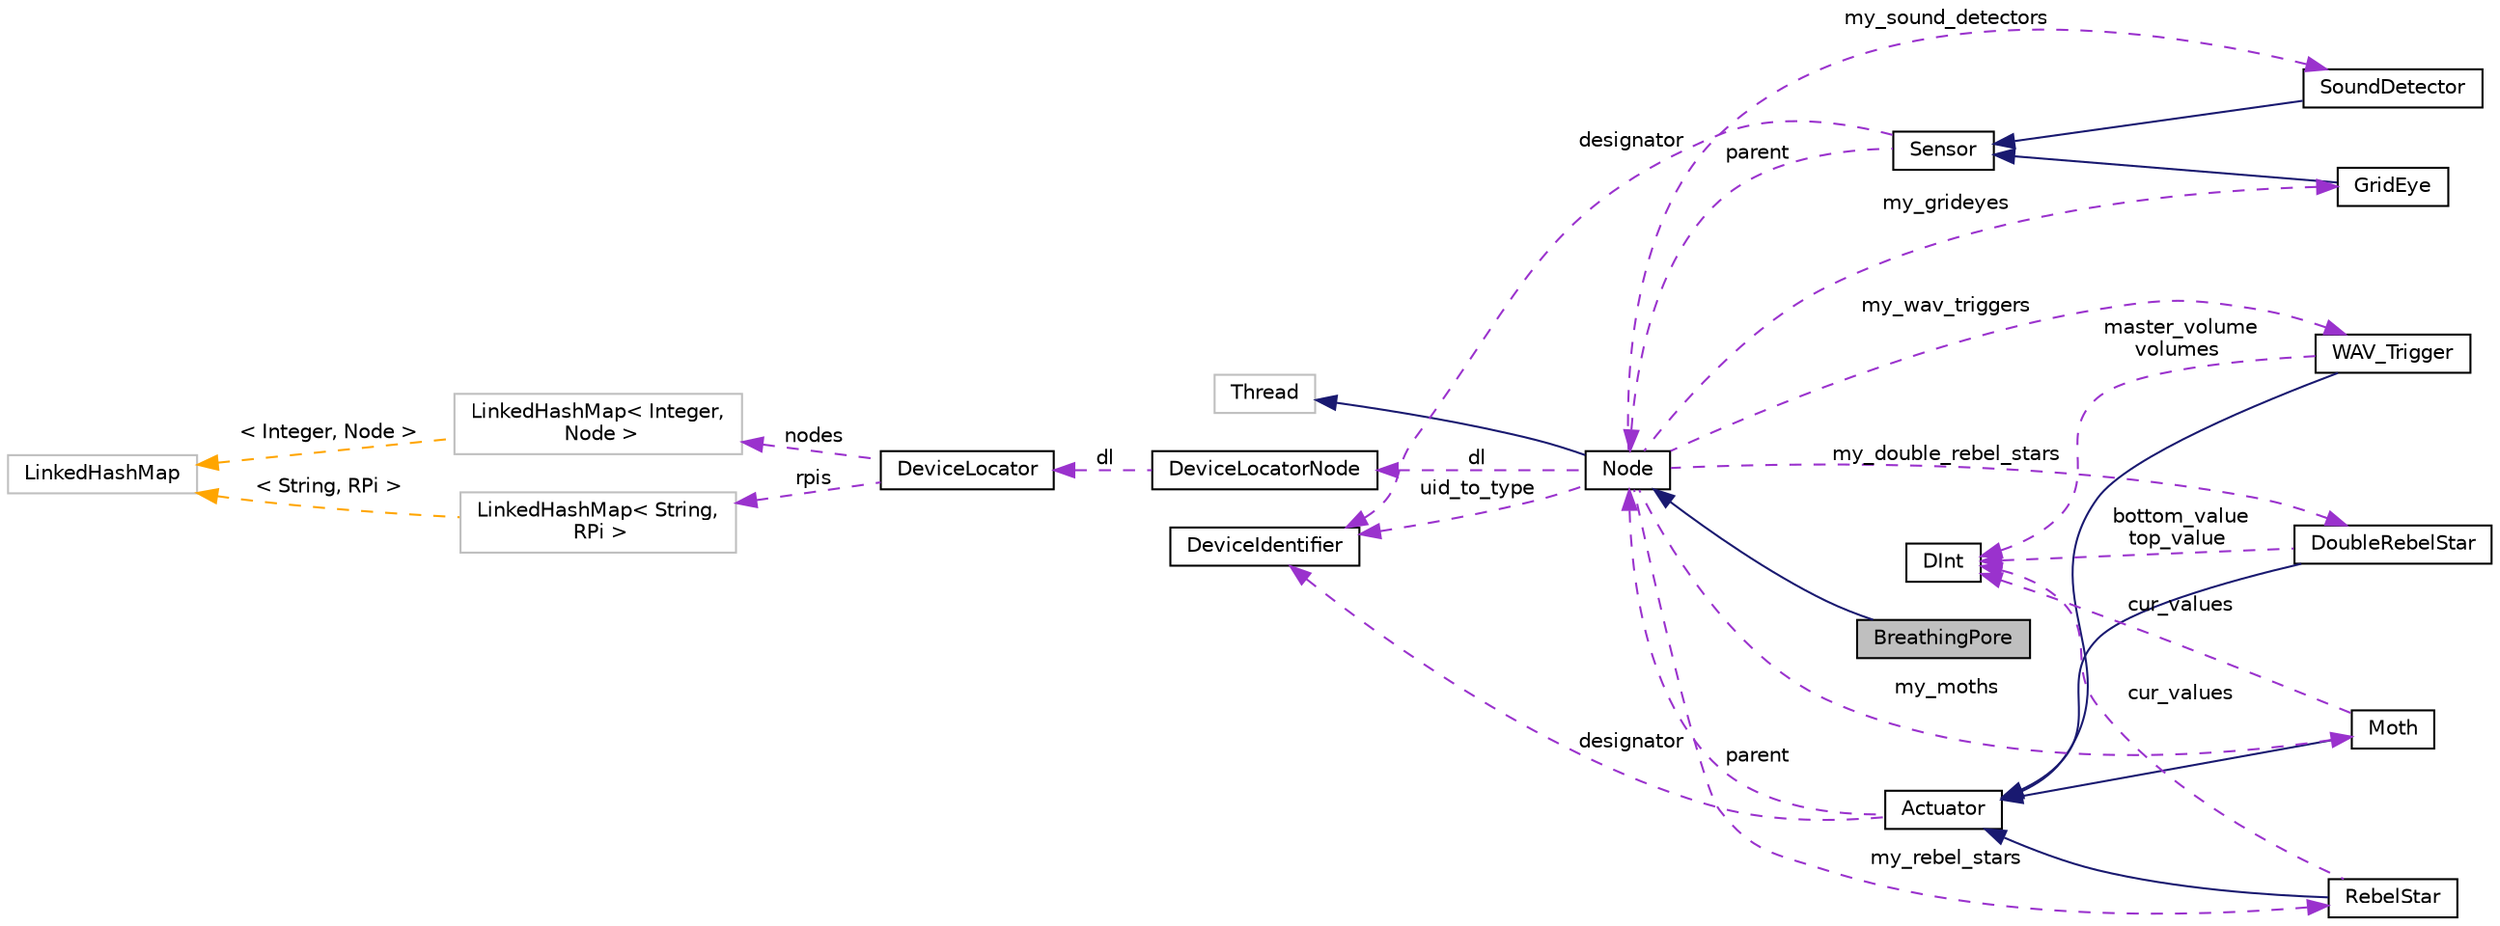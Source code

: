 digraph "BreathingPore"
{
 // INTERACTIVE_SVG=YES
 // LATEX_PDF_SIZE
  edge [fontname="Helvetica",fontsize="10",labelfontname="Helvetica",labelfontsize="10"];
  node [fontname="Helvetica",fontsize="10",shape=record];
  rankdir="LR";
  Node3 [label="BreathingPore",height=0.2,width=0.4,color="black", fillcolor="grey75", style="filled", fontcolor="black",tooltip=" "];
  Node4 -> Node3 [dir="back",color="midnightblue",fontsize="10",style="solid",fontname="Helvetica"];
  Node4 [label="Node",height=0.2,width=0.4,color="black", fillcolor="white", style="filled",URL="$class_node.html",tooltip=" "];
  Node5 -> Node4 [dir="back",color="midnightblue",fontsize="10",style="solid",fontname="Helvetica"];
  Node5 [label="Thread",height=0.2,width=0.4,color="grey75", fillcolor="white", style="filled",tooltip=" "];
  Node6 -> Node4 [dir="back",color="darkorchid3",fontsize="10",style="dashed",label=" my_sound_detectors" ,fontname="Helvetica"];
  Node6 [label="SoundDetector",height=0.2,width=0.4,color="black", fillcolor="white", style="filled",URL="$class_sound_detector.html",tooltip="Processing sensor class to create virtual Sound Detector extending Sensor."];
  Node7 -> Node6 [dir="back",color="midnightblue",fontsize="10",style="solid",fontname="Helvetica"];
  Node7 [label="Sensor",height=0.2,width=0.4,color="black", fillcolor="white", style="filled",URL="$class_sensor.html",tooltip="Processing sensor class to create virtual sensors. Abstract so the specific sensors can expand on bas..."];
  Node4 -> Node7 [dir="back",color="darkorchid3",fontsize="10",style="dashed",label=" parent" ,fontname="Helvetica"];
  Node8 -> Node7 [dir="back",color="darkorchid3",fontsize="10",style="dashed",label=" designator" ,fontname="Helvetica"];
  Node8 [label="DeviceIdentifier",height=0.2,width=0.4,color="black", fillcolor="white", style="filled",URL="$class_device_identifier.html",tooltip=" "];
  Node9 -> Node4 [dir="back",color="darkorchid3",fontsize="10",style="dashed",label=" my_rebel_stars" ,fontname="Helvetica"];
  Node9 [label="RebelStar",height=0.2,width=0.4,color="black", fillcolor="white", style="filled",URL="$class_rebel_star.html",tooltip=" "];
  Node10 -> Node9 [dir="back",color="midnightblue",fontsize="10",style="solid",fontname="Helvetica"];
  Node10 [label="Actuator",height=0.2,width=0.4,color="black", fillcolor="white", style="filled",URL="$class_actuator.html",tooltip="superclass for actuators, all actuators inherit from this."];
  Node4 -> Node10 [dir="back",color="darkorchid3",fontsize="10",style="dashed",label=" parent" ,fontname="Helvetica"];
  Node8 -> Node10 [dir="back",color="darkorchid3",fontsize="10",style="dashed",label=" designator" ,fontname="Helvetica"];
  Node11 -> Node9 [dir="back",color="darkorchid3",fontsize="10",style="dashed",label=" cur_values" ,fontname="Helvetica"];
  Node11 [label="DInt",height=0.2,width=0.4,color="black", fillcolor="white", style="filled",URL="$class_d_int.html",tooltip=" "];
  Node12 -> Node4 [dir="back",color="darkorchid3",fontsize="10",style="dashed",label=" my_grideyes" ,fontname="Helvetica"];
  Node12 [label="GridEye",height=0.2,width=0.4,color="black", fillcolor="white", style="filled",URL="$class_grid_eye.html",tooltip=" "];
  Node7 -> Node12 [dir="back",color="midnightblue",fontsize="10",style="solid",fontname="Helvetica"];
  Node13 -> Node4 [dir="back",color="darkorchid3",fontsize="10",style="dashed",label=" my_wav_triggers" ,fontname="Helvetica"];
  Node13 [label="WAV_Trigger",height=0.2,width=0.4,color="black", fillcolor="white", style="filled",URL="$class_w_a_v___trigger.html",tooltip="The virtual wav trigger class."];
  Node10 -> Node13 [dir="back",color="midnightblue",fontsize="10",style="solid",fontname="Helvetica"];
  Node11 -> Node13 [dir="back",color="darkorchid3",fontsize="10",style="dashed",label=" master_volume\nvolumes" ,fontname="Helvetica"];
  Node14 -> Node4 [dir="back",color="darkorchid3",fontsize="10",style="dashed",label=" my_double_rebel_stars" ,fontname="Helvetica"];
  Node14 [label="DoubleRebelStar",height=0.2,width=0.4,color="black", fillcolor="white", style="filled",URL="$class_double_rebel_star.html",tooltip=" "];
  Node10 -> Node14 [dir="back",color="midnightblue",fontsize="10",style="solid",fontname="Helvetica"];
  Node11 -> Node14 [dir="back",color="darkorchid3",fontsize="10",style="dashed",label=" bottom_value\ntop_value" ,fontname="Helvetica"];
  Node15 -> Node4 [dir="back",color="darkorchid3",fontsize="10",style="dashed",label=" my_moths" ,fontname="Helvetica"];
  Node15 [label="Moth",height=0.2,width=0.4,color="black", fillcolor="white", style="filled",URL="$class_moth.html",tooltip=" "];
  Node10 -> Node15 [dir="back",color="midnightblue",fontsize="10",style="solid",fontname="Helvetica"];
  Node11 -> Node15 [dir="back",color="darkorchid3",fontsize="10",style="dashed",label=" cur_values" ,fontname="Helvetica"];
  Node16 -> Node4 [dir="back",color="darkorchid3",fontsize="10",style="dashed",label=" dl" ,fontname="Helvetica"];
  Node16 [label="DeviceLocatorNode",height=0.2,width=0.4,color="black", fillcolor="white", style="filled",URL="$class_device_locator_node.html",tooltip=" "];
  Node17 -> Node16 [dir="back",color="darkorchid3",fontsize="10",style="dashed",label=" dl" ,fontname="Helvetica"];
  Node17 [label="DeviceLocator",height=0.2,width=0.4,color="black", fillcolor="white", style="filled",URL="$class_device_locator.html",tooltip=" "];
  Node18 -> Node17 [dir="back",color="darkorchid3",fontsize="10",style="dashed",label=" nodes" ,fontname="Helvetica"];
  Node18 [label="LinkedHashMap\< Integer,\l Node \>",height=0.2,width=0.4,color="grey75", fillcolor="white", style="filled",tooltip=" "];
  Node19 -> Node18 [dir="back",color="orange",fontsize="10",style="dashed",label=" \< Integer, Node \>" ,fontname="Helvetica"];
  Node19 [label="LinkedHashMap",height=0.2,width=0.4,color="grey75", fillcolor="white", style="filled",tooltip=" "];
  Node20 -> Node17 [dir="back",color="darkorchid3",fontsize="10",style="dashed",label=" rpis" ,fontname="Helvetica"];
  Node20 [label="LinkedHashMap\< String,\l RPi \>",height=0.2,width=0.4,color="grey75", fillcolor="white", style="filled",tooltip=" "];
  Node19 -> Node20 [dir="back",color="orange",fontsize="10",style="dashed",label=" \< String, RPi \>" ,fontname="Helvetica"];
  Node8 -> Node4 [dir="back",color="darkorchid3",fontsize="10",style="dashed",label=" uid_to_type" ,fontname="Helvetica"];
}
